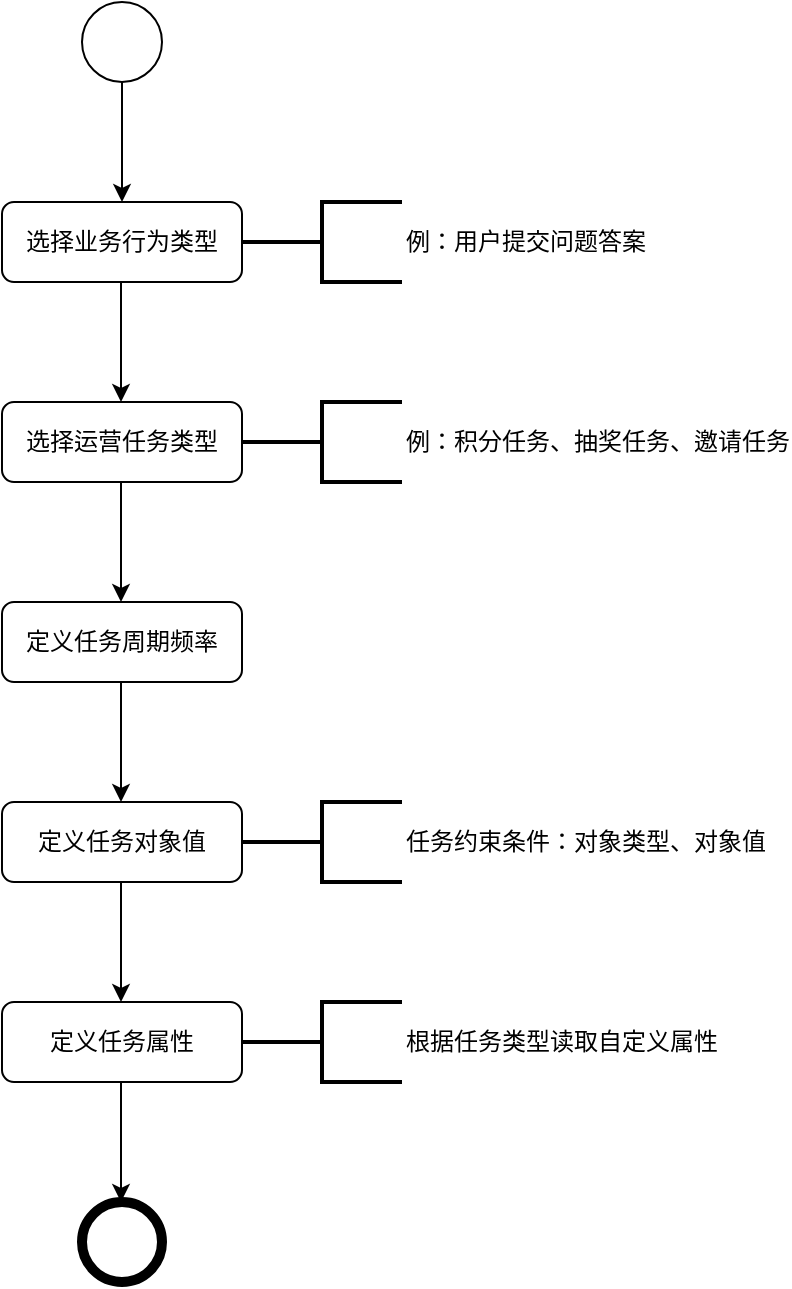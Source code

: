 <mxfile version="20.8.16" type="device"><diagram id="C5RBs43oDa-KdzZeNtuy" name="Page-1"><mxGraphModel dx="1104" dy="1685" grid="1" gridSize="10" guides="1" tooltips="1" connect="1" arrows="0" fold="1" page="1" pageScale="1" pageWidth="827" pageHeight="1169" math="0" shadow="0"><root><mxCell id="WIyWlLk6GJQsqaUBKTNV-0"/><mxCell id="WIyWlLk6GJQsqaUBKTNV-1" parent="WIyWlLk6GJQsqaUBKTNV-0"/><mxCell id="WIyWlLk6GJQsqaUBKTNV-3" value="选择业务行为类型" style="rounded=1;whiteSpace=wrap;html=1;fontSize=12;glass=0;strokeWidth=1;shadow=0;" parent="WIyWlLk6GJQsqaUBKTNV-1" vertex="1"><mxGeometry x="160" y="80" width="120" height="40" as="geometry"/></mxCell><mxCell id="WIyWlLk6GJQsqaUBKTNV-11" value="选择运营任务类型" style="rounded=1;whiteSpace=wrap;html=1;fontSize=12;glass=0;strokeWidth=1;shadow=0;" parent="WIyWlLk6GJQsqaUBKTNV-1" vertex="1"><mxGeometry x="160" y="180" width="120" height="40" as="geometry"/></mxCell><mxCell id="v0a_Y0NRE_24f4245cge-2" value="例：用户提交问题答案" style="strokeWidth=2;html=1;shape=mxgraph.flowchart.annotation_2;align=left;labelPosition=right;pointerEvents=1;" parent="WIyWlLk6GJQsqaUBKTNV-1" vertex="1"><mxGeometry x="280" y="80" width="80" height="40" as="geometry"/></mxCell><mxCell id="v0a_Y0NRE_24f4245cge-9" value="例：积分任务、抽奖任务、邀请任务" style="strokeWidth=2;html=1;shape=mxgraph.flowchart.annotation_2;align=left;labelPosition=right;pointerEvents=1;" parent="WIyWlLk6GJQsqaUBKTNV-1" vertex="1"><mxGeometry x="280" y="180" width="80" height="40" as="geometry"/></mxCell><mxCell id="v0a_Y0NRE_24f4245cge-12" value="定义任务对象值" style="rounded=1;whiteSpace=wrap;html=1;fontSize=12;glass=0;strokeWidth=1;shadow=0;" parent="WIyWlLk6GJQsqaUBKTNV-1" vertex="1"><mxGeometry x="160" y="380" width="120" height="40" as="geometry"/></mxCell><mxCell id="v0a_Y0NRE_24f4245cge-16" value="任务约束条件：对象类型、对象值" style="strokeWidth=2;html=1;shape=mxgraph.flowchart.annotation_2;align=left;labelPosition=right;pointerEvents=1;" parent="WIyWlLk6GJQsqaUBKTNV-1" vertex="1"><mxGeometry x="280" y="380" width="80" height="40" as="geometry"/></mxCell><mxCell id="UfdoYQZgmcLFMB_0Ir-d-0" value="" style="shape=ellipse;html=1;dashed=0;whitespace=wrap;aspect=fixed;strokeWidth=5;perimeter=ellipsePerimeter;" vertex="1" parent="WIyWlLk6GJQsqaUBKTNV-1"><mxGeometry x="200" y="580" width="40" height="40" as="geometry"/></mxCell><mxCell id="UfdoYQZgmcLFMB_0Ir-d-1" value="" style="shape=ellipse;html=1;dashed=0;whitespace=wrap;aspect=fixed;perimeter=ellipsePerimeter;" vertex="1" parent="WIyWlLk6GJQsqaUBKTNV-1"><mxGeometry x="200" y="-20" width="40" height="40" as="geometry"/></mxCell><mxCell id="UfdoYQZgmcLFMB_0Ir-d-2" value="定义任务周期频率" style="rounded=1;whiteSpace=wrap;html=1;fontSize=12;glass=0;strokeWidth=1;shadow=0;" vertex="1" parent="WIyWlLk6GJQsqaUBKTNV-1"><mxGeometry x="160" y="280" width="120" height="40" as="geometry"/></mxCell><mxCell id="UfdoYQZgmcLFMB_0Ir-d-3" value="定义任务属性" style="rounded=1;whiteSpace=wrap;html=1;fontSize=12;glass=0;strokeWidth=1;shadow=0;" vertex="1" parent="WIyWlLk6GJQsqaUBKTNV-1"><mxGeometry x="160" y="480" width="120" height="40" as="geometry"/></mxCell><mxCell id="UfdoYQZgmcLFMB_0Ir-d-4" value="根据任务类型读取自定义属性" style="strokeWidth=2;html=1;shape=mxgraph.flowchart.annotation_2;align=left;labelPosition=right;pointerEvents=1;" vertex="1" parent="WIyWlLk6GJQsqaUBKTNV-1"><mxGeometry x="280" y="480" width="80" height="40" as="geometry"/></mxCell><mxCell id="UfdoYQZgmcLFMB_0Ir-d-5" value="" style="endArrow=classic;html=1;rounded=0;exitX=0.5;exitY=1;exitDx=0;exitDy=0;entryX=0.5;entryY=0;entryDx=0;entryDy=0;" edge="1" parent="WIyWlLk6GJQsqaUBKTNV-1" source="UfdoYQZgmcLFMB_0Ir-d-1" target="WIyWlLk6GJQsqaUBKTNV-3"><mxGeometry width="50" height="50" relative="1" as="geometry"><mxPoint x="330" y="25" as="sourcePoint"/><mxPoint x="380" y="-25" as="targetPoint"/></mxGeometry></mxCell><mxCell id="UfdoYQZgmcLFMB_0Ir-d-6" value="" style="endArrow=classic;html=1;rounded=0;exitX=0.5;exitY=1;exitDx=0;exitDy=0;entryX=0.5;entryY=0;entryDx=0;entryDy=0;" edge="1" parent="WIyWlLk6GJQsqaUBKTNV-1"><mxGeometry width="50" height="50" relative="1" as="geometry"><mxPoint x="219.5" y="120" as="sourcePoint"/><mxPoint x="219.5" y="180" as="targetPoint"/></mxGeometry></mxCell><mxCell id="UfdoYQZgmcLFMB_0Ir-d-7" value="" style="endArrow=classic;html=1;rounded=0;exitX=0.5;exitY=1;exitDx=0;exitDy=0;entryX=0.5;entryY=0;entryDx=0;entryDy=0;" edge="1" parent="WIyWlLk6GJQsqaUBKTNV-1"><mxGeometry width="50" height="50" relative="1" as="geometry"><mxPoint x="219.5" y="220" as="sourcePoint"/><mxPoint x="219.5" y="280" as="targetPoint"/></mxGeometry></mxCell><mxCell id="UfdoYQZgmcLFMB_0Ir-d-8" value="" style="endArrow=classic;html=1;rounded=0;exitX=0.5;exitY=1;exitDx=0;exitDy=0;entryX=0.5;entryY=0;entryDx=0;entryDy=0;" edge="1" parent="WIyWlLk6GJQsqaUBKTNV-1"><mxGeometry width="50" height="50" relative="1" as="geometry"><mxPoint x="219.5" y="320" as="sourcePoint"/><mxPoint x="219.5" y="380" as="targetPoint"/></mxGeometry></mxCell><mxCell id="UfdoYQZgmcLFMB_0Ir-d-9" value="" style="endArrow=classic;html=1;rounded=0;exitX=0.5;exitY=1;exitDx=0;exitDy=0;entryX=0.5;entryY=0;entryDx=0;entryDy=0;" edge="1" parent="WIyWlLk6GJQsqaUBKTNV-1"><mxGeometry width="50" height="50" relative="1" as="geometry"><mxPoint x="219.5" y="420" as="sourcePoint"/><mxPoint x="219.5" y="480" as="targetPoint"/></mxGeometry></mxCell><mxCell id="UfdoYQZgmcLFMB_0Ir-d-10" value="" style="endArrow=classic;html=1;rounded=0;exitX=0.5;exitY=1;exitDx=0;exitDy=0;entryX=0.5;entryY=0;entryDx=0;entryDy=0;" edge="1" parent="WIyWlLk6GJQsqaUBKTNV-1"><mxGeometry width="50" height="50" relative="1" as="geometry"><mxPoint x="219.5" y="520" as="sourcePoint"/><mxPoint x="219.5" y="580" as="targetPoint"/></mxGeometry></mxCell></root></mxGraphModel></diagram></mxfile>